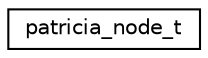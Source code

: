digraph "Graphical Class Hierarchy"
{
 // LATEX_PDF_SIZE
  edge [fontname="Helvetica",fontsize="10",labelfontname="Helvetica",labelfontsize="10"];
  node [fontname="Helvetica",fontsize="10",shape=record];
  rankdir="LR";
  Node0 [label="patricia_node_t",height=0.2,width=0.4,color="black", fillcolor="white", style="filled",URL="$d2/d85/patricia_8h.html#dc/df2/structpatricia__node__t",tooltip=" "];
}
